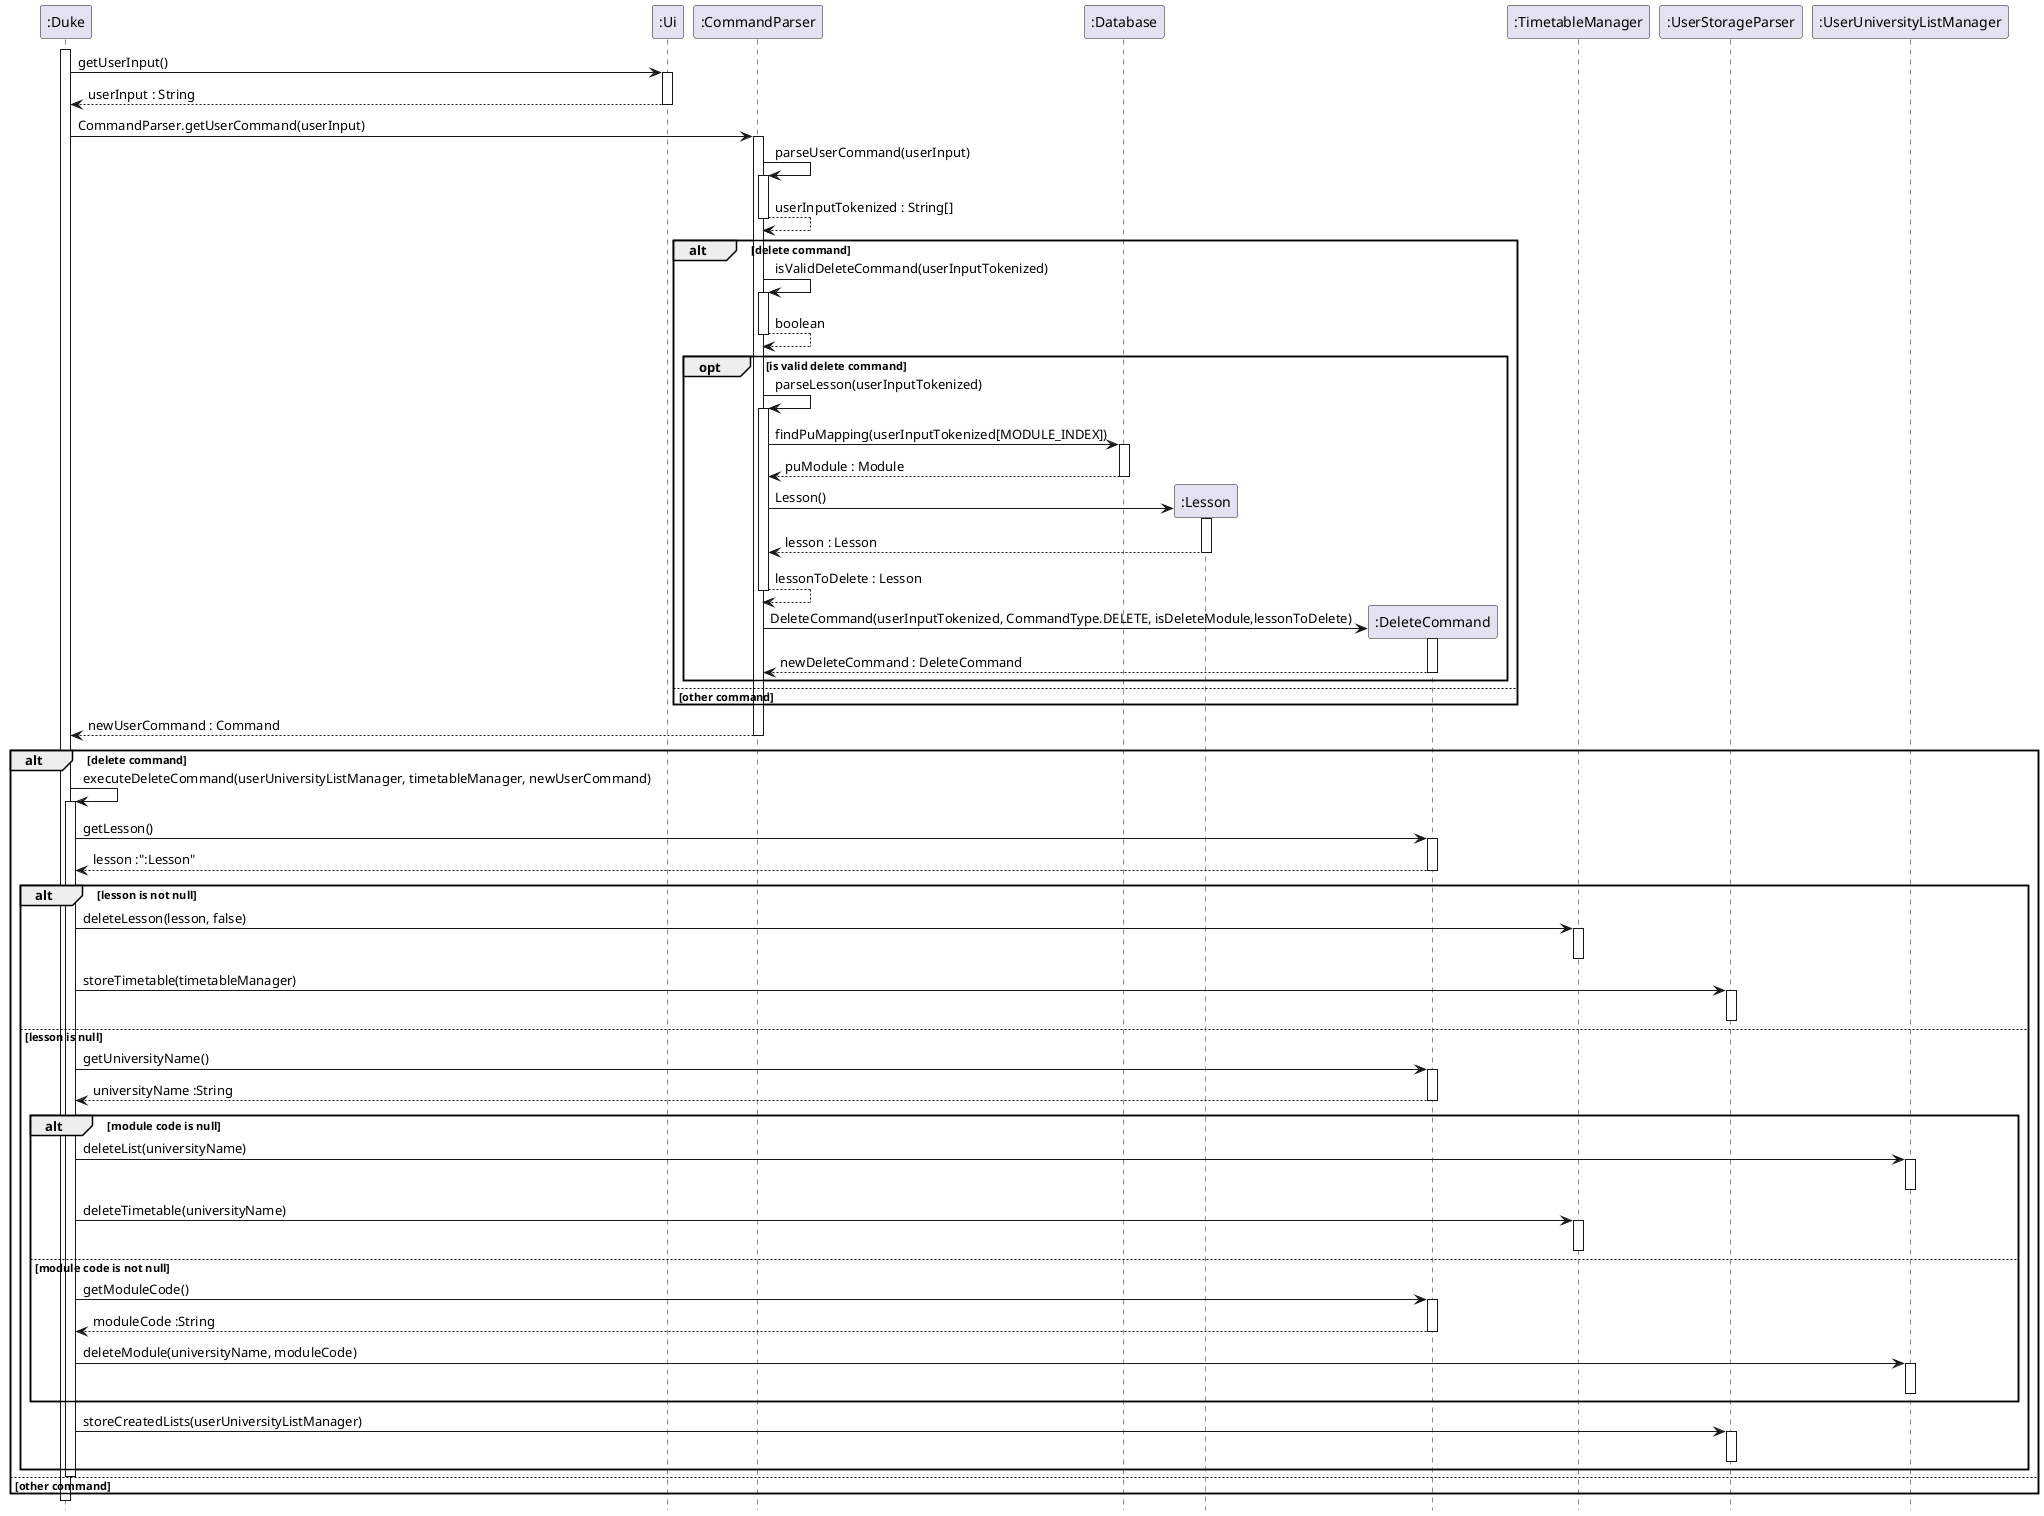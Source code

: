 @startuml

activate ":Duke"

hide footbox

":Duke" -> ":Ui" : getUserInput()
activate ":Ui"

":Ui" --> ":Duke" : userInput : String
deactivate ":Ui"

":Duke" -> ":CommandParser" : CommandParser.getUserCommand(userInput)
activate ":CommandParser"

":CommandParser" -> ":CommandParser" : parseUserCommand(userInput)
activate ":CommandParser"

":CommandParser" --> ":CommandParser" : userInputTokenized : String[]
deactivate ":CommandParser"

alt delete command

    ":CommandParser" -> ":CommandParser" : isValidDeleteCommand(userInputTokenized)
    activate ":CommandParser"

    ":CommandParser" --> ":CommandParser" : boolean
    deactivate ":CommandParser"

    opt is valid delete command
        ":CommandParser" -> ":CommandParser" : parseLesson(userInputTokenized)
        activate ":CommandParser"

        ":CommandParser" -> ":Database" : findPuMapping(userInputTokenized[MODULE_INDEX])
        activate ":Database"

        ":Database" --> ":CommandParser" : puModule : Module
        deactivate ":Database"

        create ":Lesson"
        ":CommandParser" -> ":Lesson" : Lesson()
        activate ":Lesson"

        ":Lesson" --> ":CommandParser" : lesson : Lesson
        deactivate ":Lesson"

        ":CommandParser" --> ":CommandParser" : lessonToDelete : Lesson
        deactivate ":CommandParser"

        create ":DeleteCommand"
        ":CommandParser" -> ":DeleteCommand" : DeleteCommand(userInputTokenized, CommandType.DELETE, isDeleteModule,lessonToDelete)
        activate ":DeleteCommand"

        ":DeleteCommand" --> ":CommandParser" : newDeleteCommand : DeleteCommand
        deactivate ":DeleteCommand"
    end

else other command

end

":CommandParser" --> ":Duke" : newUserCommand : Command
deactivate ":CommandParser"

alt delete command

":Duke" -> ":Duke" : executeDeleteCommand(userUniversityListManager, timetableManager, newUserCommand)
activate ":Duke"

    ":Duke" -> ":DeleteCommand" : getLesson()
    activate ":DeleteCommand"

    ":DeleteCommand" --> ":Duke" : lesson :":Lesson"
    deactivate ":DeleteCommand"

    alt lesson is not null
    ":Duke" -> ":TimetableManager" : deleteLesson(lesson, false)
    activate ":TimetableManager"

    deactivate ":TimetableManager"

    ":Duke" -> ":UserStorageParser" : storeTimetable(timetableManager)
    activate ":UserStorageParser"

    deactivate ":UserStorageParser"

    else lesson is null
        ":Duke" -> ":DeleteCommand" : getUniversityName()
        activate ":DeleteCommand"

        ":DeleteCommand" --> ":Duke" : universityName :String
        deactivate ":DeleteCommand"

        alt module code is null
        ":Duke" -> ":UserUniversityListManager" : deleteList(universityName)
        activate ":UserUniversityListManager"

        deactivate ":UserUniversityListManager"

        ":Duke" -> ":TimetableManager" : deleteTimetable(universityName)
        activate ":TimetableManager"

        deactivate ":TimetableManager"

        else module code is not null
        ":Duke" -> ":DeleteCommand" : getModuleCode()
        activate ":DeleteCommand"

        ":DeleteCommand" --> ":Duke" : moduleCode :String
        deactivate ":DeleteCommand"

        ":Duke" -> ":UserUniversityListManager" : deleteModule(universityName, moduleCode)
        activate ":UserUniversityListManager"

        deactivate ":UserUniversityListManager"

        end

        ":Duke" -> ":UserStorageParser" : storeCreatedLists(userUniversityListManager)
        activate ":UserStorageParser"

        deactivate ":UserStorageParser"

    end

deactivate ":Duke"
else other command
end
deactivate ":Duke"

@enduml